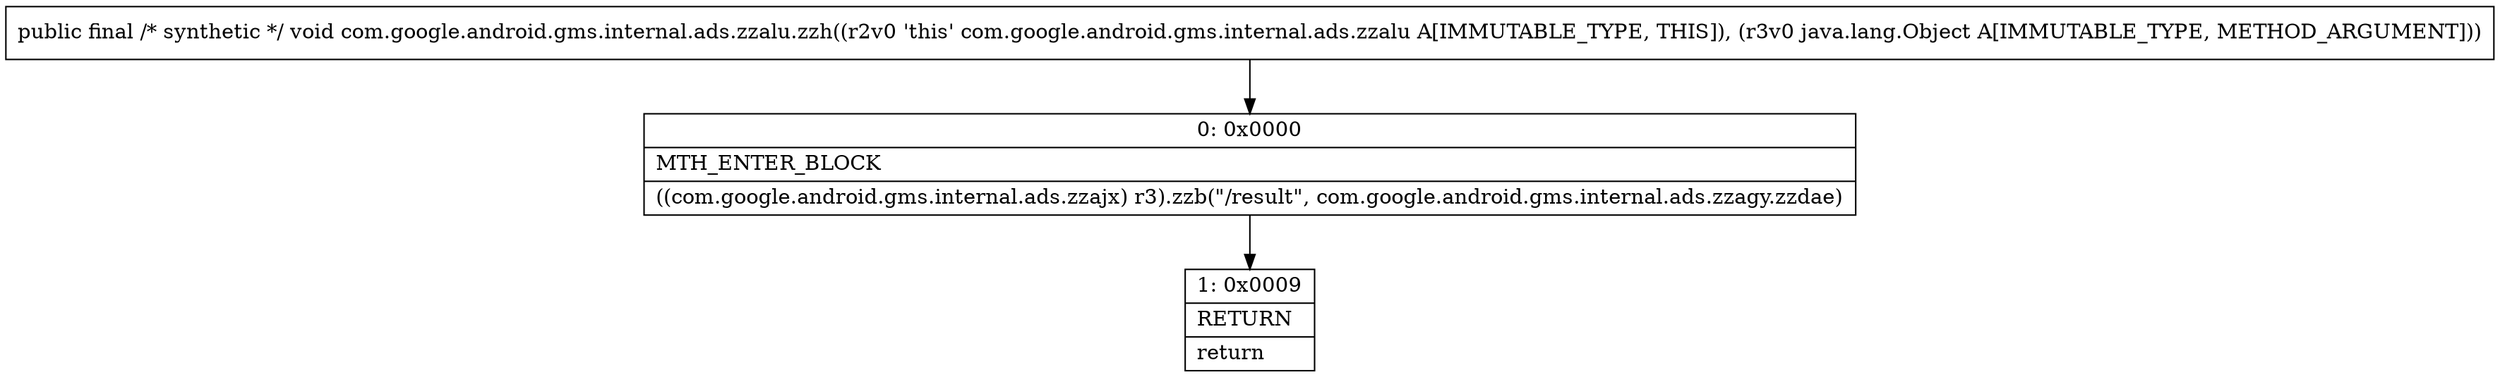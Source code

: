 digraph "CFG forcom.google.android.gms.internal.ads.zzalu.zzh(Ljava\/lang\/Object;)V" {
Node_0 [shape=record,label="{0\:\ 0x0000|MTH_ENTER_BLOCK\l|((com.google.android.gms.internal.ads.zzajx) r3).zzb(\"\/result\", com.google.android.gms.internal.ads.zzagy.zzdae)\l}"];
Node_1 [shape=record,label="{1\:\ 0x0009|RETURN\l|return\l}"];
MethodNode[shape=record,label="{public final \/* synthetic *\/ void com.google.android.gms.internal.ads.zzalu.zzh((r2v0 'this' com.google.android.gms.internal.ads.zzalu A[IMMUTABLE_TYPE, THIS]), (r3v0 java.lang.Object A[IMMUTABLE_TYPE, METHOD_ARGUMENT])) }"];
MethodNode -> Node_0;
Node_0 -> Node_1;
}

